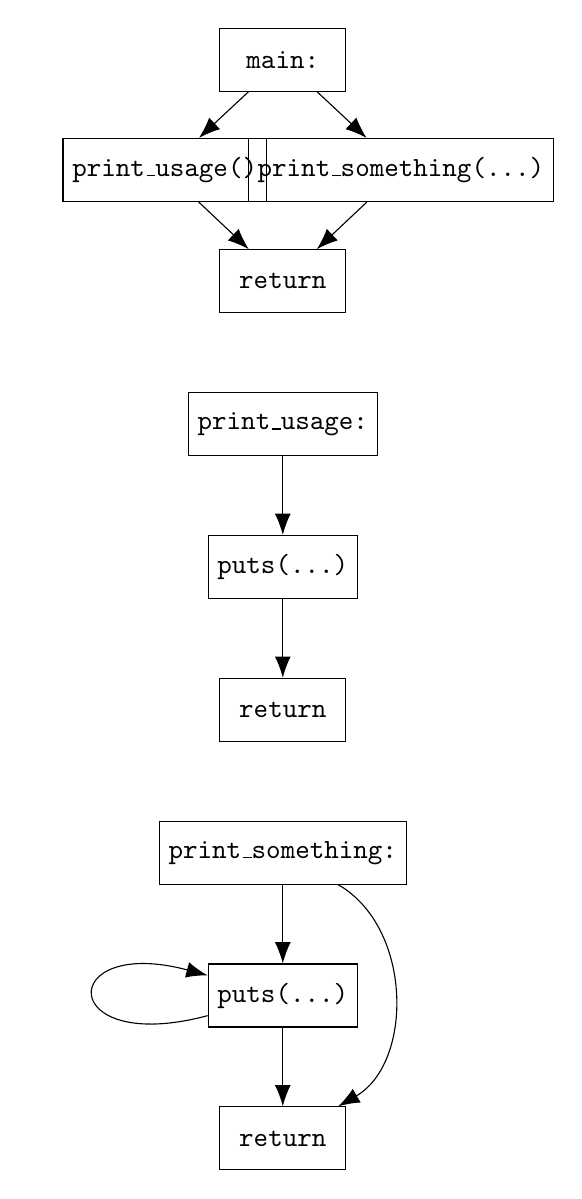 %\usetikzlibrary{arrows.meta}
%\usetikzlibrary{positioning}

\tikzstyle{ptr} = [-{Latex[length=2.7mm]}]

\tikzstyle{loop} = [ptr,looseness=10]

\tikzstyle{block} = [
    draw,
    align=center,
    rectangle,
    minimum height=0.8cm,
    minimum width=1.6cm
]

\begin{tikzpicture}

    % main
    \node[block] (1) {\ttfamily main:};
    \node[block] (2) at (-1.5,-1.4) {\ttfamily print\_usage()};
    \node[block] (3) at ( 1.5,-1.4) {\ttfamily print\_something(\dots)};
    \node[block] (4) [below = 2cm of 1] {\ttfamily return};
    \path[ptr] (1) edge (2)
               (1) edge (3)
               (2) edge (4)
               (3) edge (4);

    % print_usage
    \node[block] (5) [below = of 4] {\ttfamily print\_usage:};
    \node[block] (6) [below = of 5] {\ttfamily puts(\dots)};
    \node[block] (7) [below = of 6] {\ttfamily return};
    \path[ptr] (5) edge (6)
               (6) edge (7);

    % print something
    \node[block] (8)  [below = of 7] {\ttfamily print\_something:};
    \node[block] (9)  [below = of 8] {\ttfamily puts(\dots)};
    \node[block] (10) [below = of 9] {\ttfamily return};
    \path[ptr] (8) edge (9)
               (8) edge[bend left = 60pt] (10)
               (9) edge[loop left] (9)
               (9) edge (10);

\end{tikzpicture}

